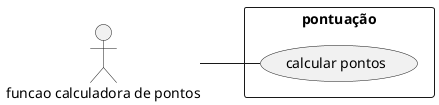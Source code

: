@startuml
left to right direction
skinparam packagestyle rectangle
actor :funcao calculadora de pontos: as system
rectangle pontuação {
    system -- (calcular pontos)
}  
@enduml
